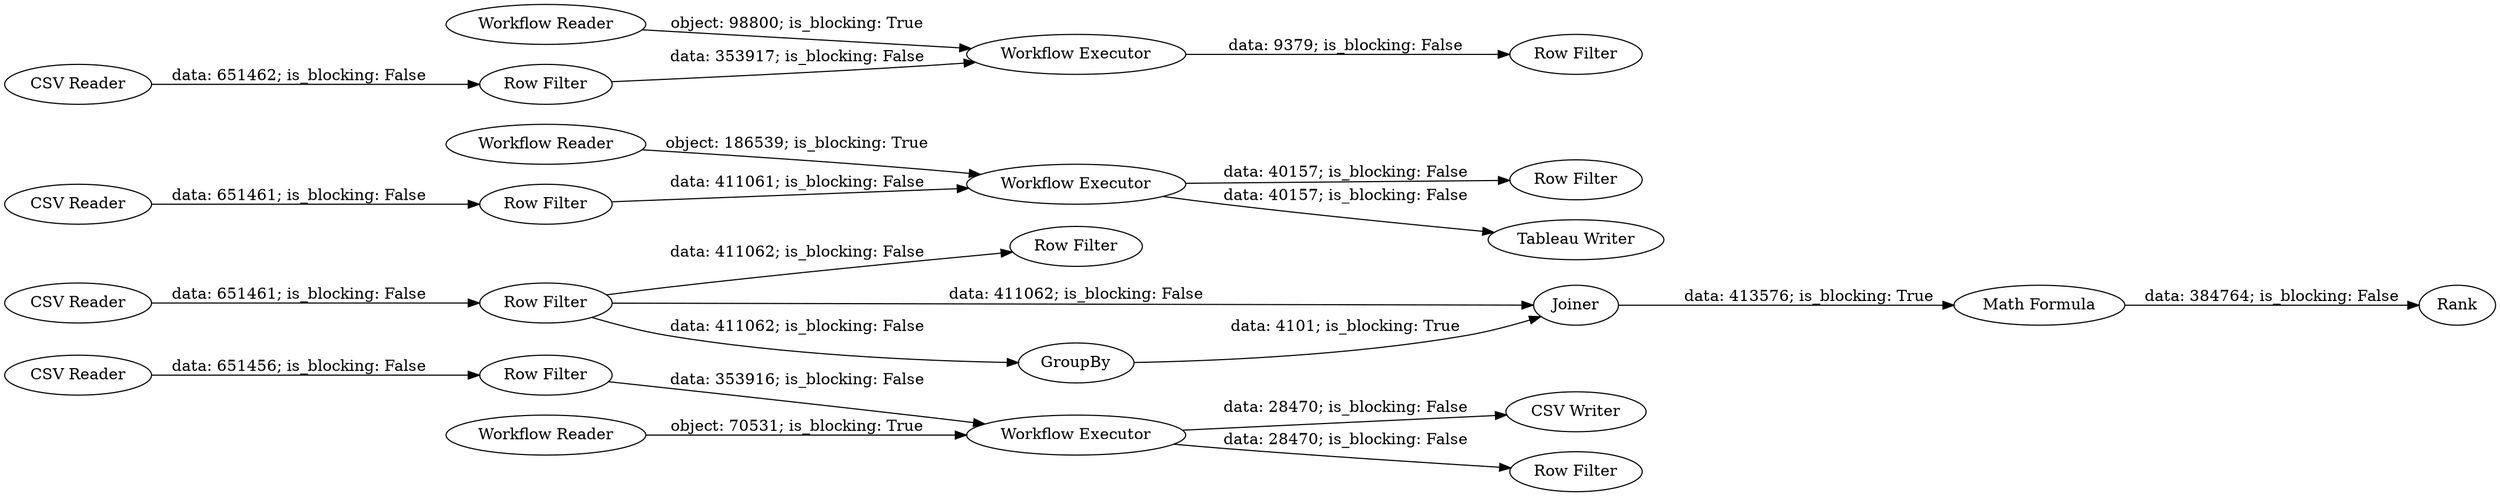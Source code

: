 digraph {
	"-704972112258902649_2" [label="CSV Reader"]
	"-704972112258902649_1487" [label=Rank]
	"-704972112258902649_1468" [label="Row Filter"]
	"-704972112258902649_1482" [label="CSV Writer"]
	"-704972112258902649_1466" [label="Workflow Reader"]
	"-704972112258902649_1470" [label="Workflow Reader"]
	"-704972112258902649_1488" [label="Row Filter"]
	"-704972112258902649_1480" [label="Row Filter"]
	"-704972112258902649_1472" [label="Workflow Executor"]
	"-704972112258902649_1484" [label="Row Filter"]
	"-704972112258902649_1485" [label=Joiner]
	"-704972112258902649_1478" [label="Row Filter"]
	"-704972112258902649_1463" [label="CSV Reader"]
	"-704972112258902649_4" [label="Row Filter"]
	"-704972112258902649_1462" [label="Workflow Executor"]
	"-704972112258902649_1481" [label="Tableau Writer"]
	"-704972112258902649_1465" [label="Row Filter"]
	"-704972112258902649_1486" [label="Math Formula"]
	"-704972112258902649_3" [label="Workflow Executor"]
	"-704972112258902649_1471" [label="Row Filter"]
	"-704972112258902649_1477" [label="CSV Reader"]
	"-704972112258902649_1" [label="Workflow Reader"]
	"-704972112258902649_1483" [label=GroupBy]
	"-704972112258902649_1469" [label="CSV Reader"]
	"-704972112258902649_1486" -> "-704972112258902649_1487" [label="data: 384764; is_blocking: False"]
	"-704972112258902649_3" -> "-704972112258902649_1482" [label="data: 28470; is_blocking: False"]
	"-704972112258902649_1484" -> "-704972112258902649_1483" [label="data: 411062; is_blocking: False"]
	"-704972112258902649_1485" -> "-704972112258902649_1486" [label="data: 413576; is_blocking: True"]
	"-704972112258902649_1484" -> "-704972112258902649_1485" [label="data: 411062; is_blocking: False"]
	"-704972112258902649_1483" -> "-704972112258902649_1485" [label="data: 4101; is_blocking: True"]
	"-704972112258902649_1480" -> "-704972112258902649_1462" [label="data: 353917; is_blocking: False"]
	"-704972112258902649_2" -> "-704972112258902649_1478" [label="data: 651456; is_blocking: False"]
	"-704972112258902649_1466" -> "-704972112258902649_1462" [label="object: 98800; is_blocking: True"]
	"-704972112258902649_1462" -> "-704972112258902649_1465" [label="data: 9379; is_blocking: False"]
	"-704972112258902649_3" -> "-704972112258902649_4" [label="data: 28470; is_blocking: False"]
	"-704972112258902649_1471" -> "-704972112258902649_1472" [label="data: 411061; is_blocking: False"]
	"-704972112258902649_1" -> "-704972112258902649_3" [label="object: 70531; is_blocking: True"]
	"-704972112258902649_1472" -> "-704972112258902649_1468" [label="data: 40157; is_blocking: False"]
	"-704972112258902649_1472" -> "-704972112258902649_1481" [label="data: 40157; is_blocking: False"]
	"-704972112258902649_1484" -> "-704972112258902649_1488" [label="data: 411062; is_blocking: False"]
	"-704972112258902649_1478" -> "-704972112258902649_3" [label="data: 353916; is_blocking: False"]
	"-704972112258902649_1477" -> "-704972112258902649_1484" [label="data: 651461; is_blocking: False"]
	"-704972112258902649_1469" -> "-704972112258902649_1471" [label="data: 651461; is_blocking: False"]
	"-704972112258902649_1470" -> "-704972112258902649_1472" [label="object: 186539; is_blocking: True"]
	"-704972112258902649_1463" -> "-704972112258902649_1480" [label="data: 651462; is_blocking: False"]
	rankdir=LR
}
